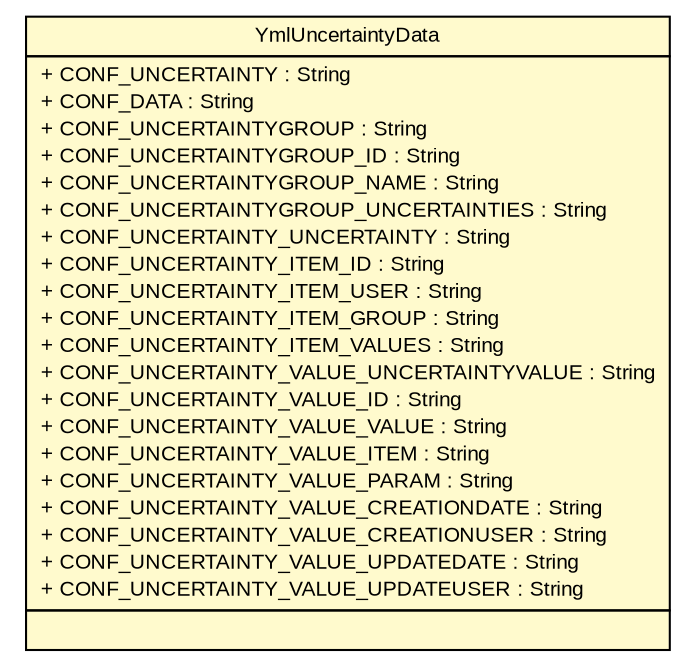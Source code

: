#!/usr/local/bin/dot
#
# Class diagram 
# Generated by UMLGraph version R5_6-24-gf6e263 (http://www.umlgraph.org/)
#

digraph G {
	edge [fontname="arial",fontsize=10,labelfontname="arial",labelfontsize=10];
	node [fontname="arial",fontsize=10,shape=plaintext];
	nodesep=0.25;
	ranksep=0.5;
	// gov.sandia.cf.application.configuration.uncertainty.YmlUncertaintyData
	c457566 [label=<<table title="gov.sandia.cf.application.configuration.uncertainty.YmlUncertaintyData" border="0" cellborder="1" cellspacing="0" cellpadding="2" port="p" bgcolor="lemonChiffon" href="./YmlUncertaintyData.html">
		<tr><td><table border="0" cellspacing="0" cellpadding="1">
<tr><td align="center" balign="center"> YmlUncertaintyData </td></tr>
		</table></td></tr>
		<tr><td><table border="0" cellspacing="0" cellpadding="1">
<tr><td align="left" balign="left"> + CONF_UNCERTAINTY : String </td></tr>
<tr><td align="left" balign="left"> + CONF_DATA : String </td></tr>
<tr><td align="left" balign="left"> + CONF_UNCERTAINTYGROUP : String </td></tr>
<tr><td align="left" balign="left"> + CONF_UNCERTAINTYGROUP_ID : String </td></tr>
<tr><td align="left" balign="left"> + CONF_UNCERTAINTYGROUP_NAME : String </td></tr>
<tr><td align="left" balign="left"> + CONF_UNCERTAINTYGROUP_UNCERTAINTIES : String </td></tr>
<tr><td align="left" balign="left"> + CONF_UNCERTAINTY_UNCERTAINTY : String </td></tr>
<tr><td align="left" balign="left"> + CONF_UNCERTAINTY_ITEM_ID : String </td></tr>
<tr><td align="left" balign="left"> + CONF_UNCERTAINTY_ITEM_USER : String </td></tr>
<tr><td align="left" balign="left"> + CONF_UNCERTAINTY_ITEM_GROUP : String </td></tr>
<tr><td align="left" balign="left"> + CONF_UNCERTAINTY_ITEM_VALUES : String </td></tr>
<tr><td align="left" balign="left"> + CONF_UNCERTAINTY_VALUE_UNCERTAINTYVALUE : String </td></tr>
<tr><td align="left" balign="left"> + CONF_UNCERTAINTY_VALUE_ID : String </td></tr>
<tr><td align="left" balign="left"> + CONF_UNCERTAINTY_VALUE_VALUE : String </td></tr>
<tr><td align="left" balign="left"> + CONF_UNCERTAINTY_VALUE_ITEM : String </td></tr>
<tr><td align="left" balign="left"> + CONF_UNCERTAINTY_VALUE_PARAM : String </td></tr>
<tr><td align="left" balign="left"> + CONF_UNCERTAINTY_VALUE_CREATIONDATE : String </td></tr>
<tr><td align="left" balign="left"> + CONF_UNCERTAINTY_VALUE_CREATIONUSER : String </td></tr>
<tr><td align="left" balign="left"> + CONF_UNCERTAINTY_VALUE_UPDATEDATE : String </td></tr>
<tr><td align="left" balign="left"> + CONF_UNCERTAINTY_VALUE_UPDATEUSER : String </td></tr>
		</table></td></tr>
		<tr><td><table border="0" cellspacing="0" cellpadding="1">
<tr><td align="left" balign="left">  </td></tr>
		</table></td></tr>
		</table>>, URL="./YmlUncertaintyData.html", fontname="arial", fontcolor="black", fontsize=10.0];
}

